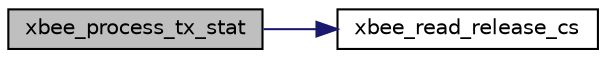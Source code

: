 digraph "xbee_process_tx_stat"
{
  edge [fontname="Helvetica",fontsize="10",labelfontname="Helvetica",labelfontsize="10"];
  node [fontname="Helvetica",fontsize="10",shape=record];
  rankdir="LR";
  Node1 [label="xbee_process_tx_stat",height=0.2,width=0.4,color="black", fillcolor="grey75", style="filled", fontcolor="black"];
  Node1 -> Node2 [color="midnightblue",fontsize="10",style="solid",fontname="Helvetica"];
  Node2 [label="xbee_read_release_cs",height=0.2,width=0.4,color="black", fillcolor="white", style="filled",URL="$group___x_b_e_e.html#ga13d35e4fc0efbce1a806d18067be08f9",tooltip="Reading data from SPI with releasing CS in the end. "];
}
